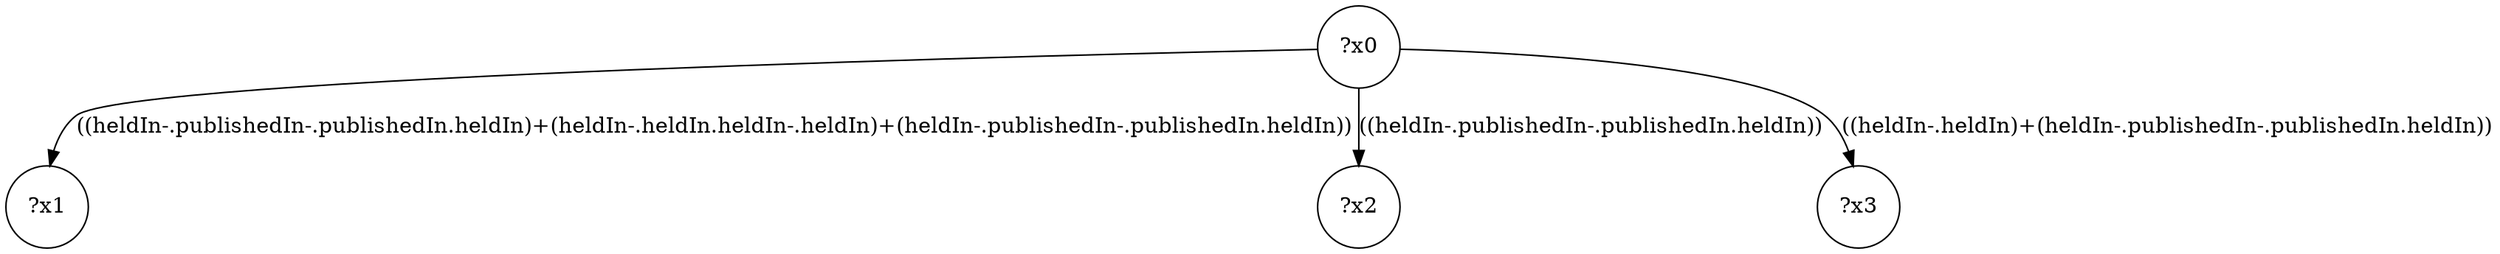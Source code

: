 digraph g {
	x0 [shape=circle, label="?x0"];
	x1 [shape=circle, label="?x1"];
	x0 -> x1 [label="((heldIn-.publishedIn-.publishedIn.heldIn)+(heldIn-.heldIn.heldIn-.heldIn)+(heldIn-.publishedIn-.publishedIn.heldIn))"];
	x2 [shape=circle, label="?x2"];
	x0 -> x2 [label="((heldIn-.publishedIn-.publishedIn.heldIn))"];
	x3 [shape=circle, label="?x3"];
	x0 -> x3 [label="((heldIn-.heldIn)+(heldIn-.publishedIn-.publishedIn.heldIn))"];
}
